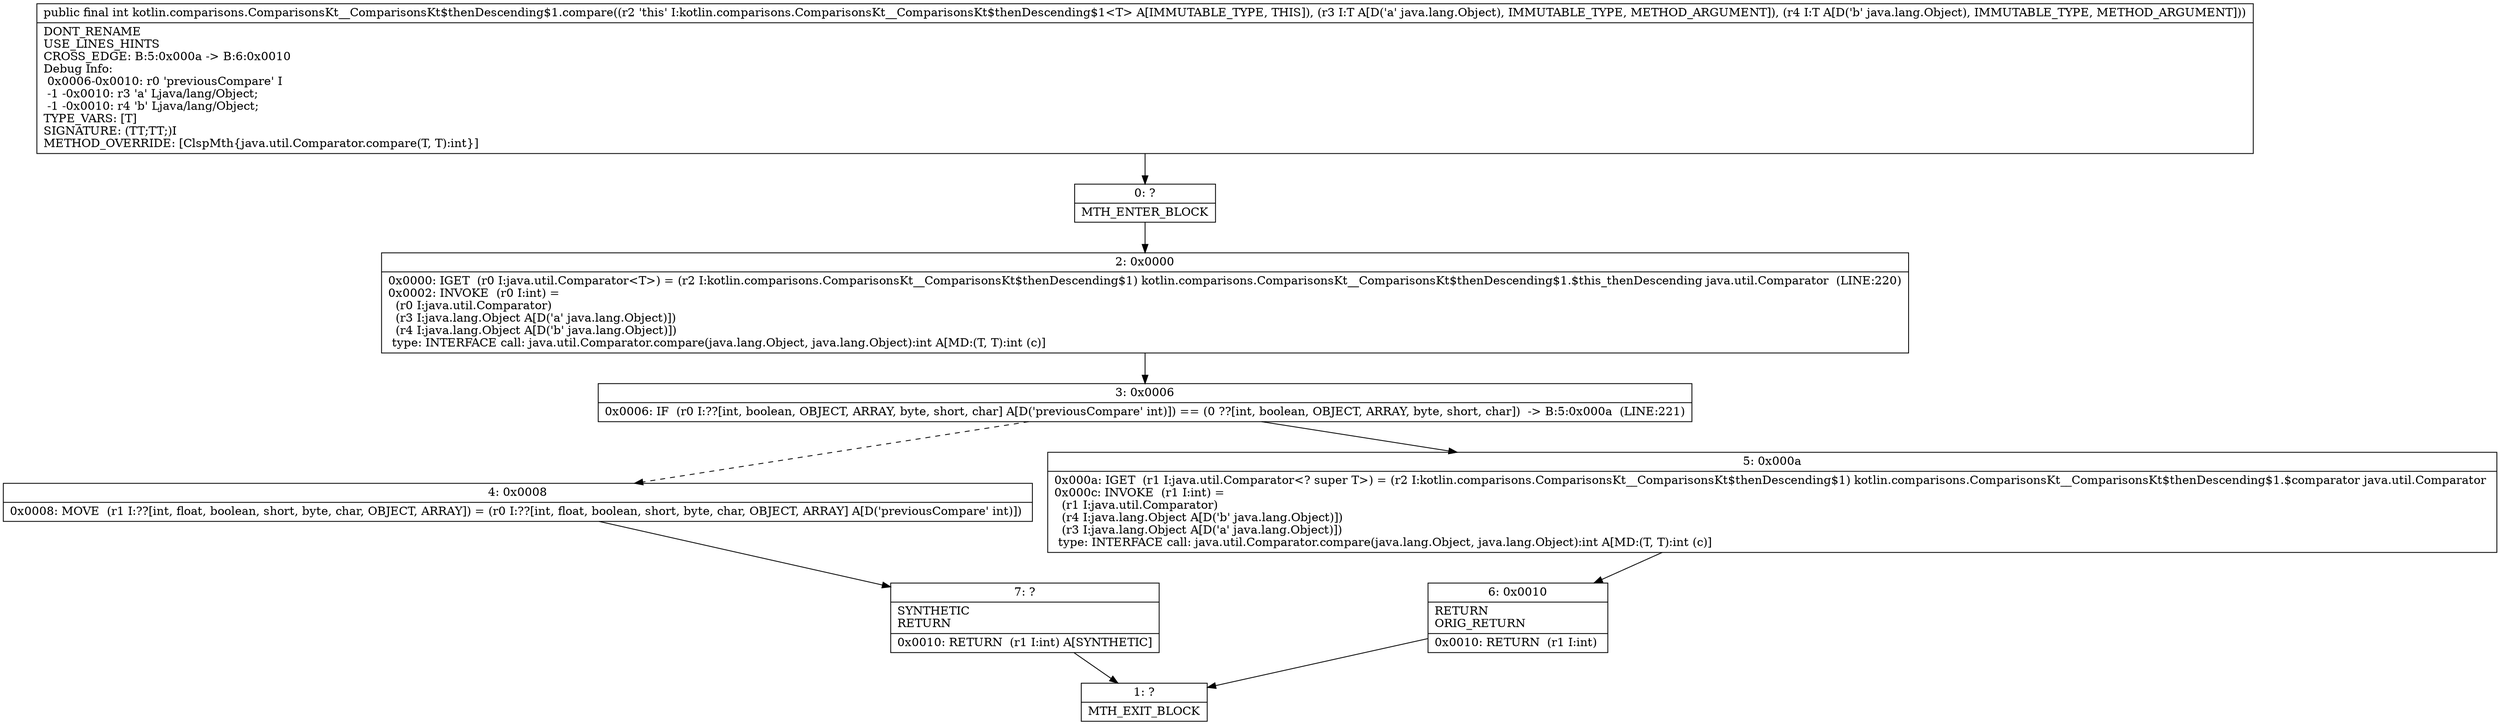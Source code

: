 digraph "CFG forkotlin.comparisons.ComparisonsKt__ComparisonsKt$thenDescending$1.compare(Ljava\/lang\/Object;Ljava\/lang\/Object;)I" {
Node_0 [shape=record,label="{0\:\ ?|MTH_ENTER_BLOCK\l}"];
Node_2 [shape=record,label="{2\:\ 0x0000|0x0000: IGET  (r0 I:java.util.Comparator\<T\>) = (r2 I:kotlin.comparisons.ComparisonsKt__ComparisonsKt$thenDescending$1) kotlin.comparisons.ComparisonsKt__ComparisonsKt$thenDescending$1.$this_thenDescending java.util.Comparator  (LINE:220)\l0x0002: INVOKE  (r0 I:int) = \l  (r0 I:java.util.Comparator)\l  (r3 I:java.lang.Object A[D('a' java.lang.Object)])\l  (r4 I:java.lang.Object A[D('b' java.lang.Object)])\l type: INTERFACE call: java.util.Comparator.compare(java.lang.Object, java.lang.Object):int A[MD:(T, T):int (c)]\l}"];
Node_3 [shape=record,label="{3\:\ 0x0006|0x0006: IF  (r0 I:??[int, boolean, OBJECT, ARRAY, byte, short, char] A[D('previousCompare' int)]) == (0 ??[int, boolean, OBJECT, ARRAY, byte, short, char])  \-\> B:5:0x000a  (LINE:221)\l}"];
Node_4 [shape=record,label="{4\:\ 0x0008|0x0008: MOVE  (r1 I:??[int, float, boolean, short, byte, char, OBJECT, ARRAY]) = (r0 I:??[int, float, boolean, short, byte, char, OBJECT, ARRAY] A[D('previousCompare' int)]) \l}"];
Node_7 [shape=record,label="{7\:\ ?|SYNTHETIC\lRETURN\l|0x0010: RETURN  (r1 I:int) A[SYNTHETIC]\l}"];
Node_1 [shape=record,label="{1\:\ ?|MTH_EXIT_BLOCK\l}"];
Node_5 [shape=record,label="{5\:\ 0x000a|0x000a: IGET  (r1 I:java.util.Comparator\<? super T\>) = (r2 I:kotlin.comparisons.ComparisonsKt__ComparisonsKt$thenDescending$1) kotlin.comparisons.ComparisonsKt__ComparisonsKt$thenDescending$1.$comparator java.util.Comparator \l0x000c: INVOKE  (r1 I:int) = \l  (r1 I:java.util.Comparator)\l  (r4 I:java.lang.Object A[D('b' java.lang.Object)])\l  (r3 I:java.lang.Object A[D('a' java.lang.Object)])\l type: INTERFACE call: java.util.Comparator.compare(java.lang.Object, java.lang.Object):int A[MD:(T, T):int (c)]\l}"];
Node_6 [shape=record,label="{6\:\ 0x0010|RETURN\lORIG_RETURN\l|0x0010: RETURN  (r1 I:int) \l}"];
MethodNode[shape=record,label="{public final int kotlin.comparisons.ComparisonsKt__ComparisonsKt$thenDescending$1.compare((r2 'this' I:kotlin.comparisons.ComparisonsKt__ComparisonsKt$thenDescending$1\<T\> A[IMMUTABLE_TYPE, THIS]), (r3 I:T A[D('a' java.lang.Object), IMMUTABLE_TYPE, METHOD_ARGUMENT]), (r4 I:T A[D('b' java.lang.Object), IMMUTABLE_TYPE, METHOD_ARGUMENT]))  | DONT_RENAME\lUSE_LINES_HINTS\lCROSS_EDGE: B:5:0x000a \-\> B:6:0x0010\lDebug Info:\l  0x0006\-0x0010: r0 'previousCompare' I\l  \-1 \-0x0010: r3 'a' Ljava\/lang\/Object;\l  \-1 \-0x0010: r4 'b' Ljava\/lang\/Object;\lTYPE_VARS: [T]\lSIGNATURE: (TT;TT;)I\lMETHOD_OVERRIDE: [ClspMth\{java.util.Comparator.compare(T, T):int\}]\l}"];
MethodNode -> Node_0;Node_0 -> Node_2;
Node_2 -> Node_3;
Node_3 -> Node_4[style=dashed];
Node_3 -> Node_5;
Node_4 -> Node_7;
Node_7 -> Node_1;
Node_5 -> Node_6;
Node_6 -> Node_1;
}

